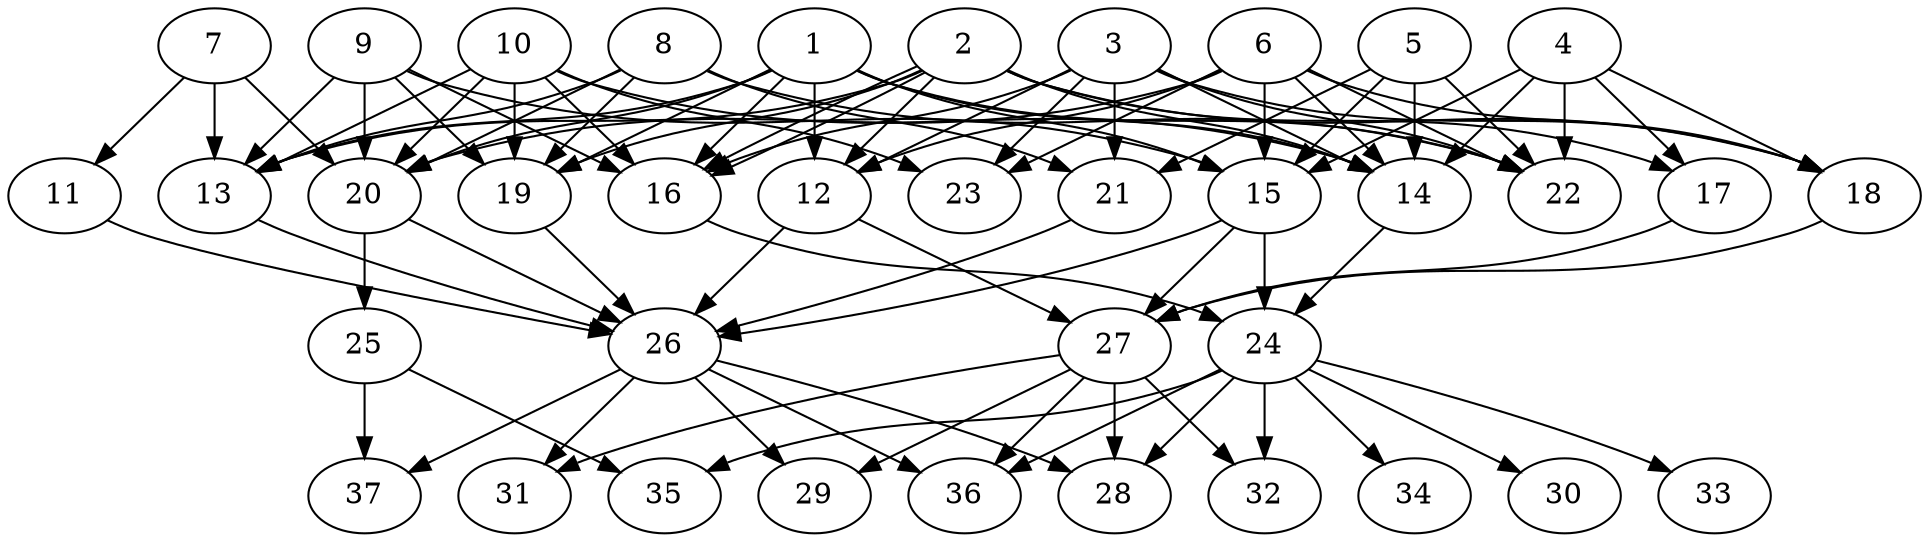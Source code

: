 // DAG (tier=3-complex, mode=compute, n=37, ccr=0.452, fat=0.708, density=0.701, regular=0.341, jump=0.306, mindata=1048576, maxdata=16777216)
// DAG automatically generated by daggen at Sun Aug 24 16:33:35 2025
// /home/ermia/Project/Environments/daggen/bin/daggen --dot --ccr 0.452 --fat 0.708 --regular 0.341 --density 0.701 --jump 0.306 --mindata 1048576 --maxdata 16777216 -n 37 
digraph G {
  1 [size="4950311604809692160", alpha="0.14", expect_size="2475155802404846080"]
  1 -> 12 [size ="1749138853068800"]
  1 -> 13 [size ="1749138853068800"]
  1 -> 14 [size ="1749138853068800"]
  1 -> 15 [size ="1749138853068800"]
  1 -> 16 [size ="1749138853068800"]
  1 -> 19 [size ="1749138853068800"]
  1 -> 20 [size ="1749138853068800"]
  1 -> 22 [size ="1749138853068800"]
  2 [size="187033467037046080", alpha="0.13", expect_size="93516733518523040"]
  2 -> 12 [size ="89424448716800"]
  2 -> 13 [size ="89424448716800"]
  2 -> 14 [size ="89424448716800"]
  2 -> 16 [size ="89424448716800"]
  2 -> 16 [size ="89424448716800"]
  2 -> 17 [size ="89424448716800"]
  2 -> 18 [size ="89424448716800"]
  2 -> 19 [size ="89424448716800"]
  3 [size="37144243913822032", alpha="0.09", expect_size="18572121956911016"]
  3 -> 12 [size ="1660886007676928"]
  3 -> 14 [size ="1660886007676928"]
  3 -> 16 [size ="1660886007676928"]
  3 -> 18 [size ="1660886007676928"]
  3 -> 21 [size ="1660886007676928"]
  3 -> 22 [size ="1660886007676928"]
  3 -> 23 [size ="1660886007676928"]
  4 [size="23495211941200208", alpha="0.05", expect_size="11747605970600104"]
  4 -> 14 [size ="647695907684352"]
  4 -> 15 [size ="647695907684352"]
  4 -> 17 [size ="647695907684352"]
  4 -> 18 [size ="647695907684352"]
  4 -> 22 [size ="647695907684352"]
  5 [size="31797656135329048", alpha="0.05", expect_size="15898828067664524"]
  5 -> 14 [size ="521811422871552"]
  5 -> 15 [size ="521811422871552"]
  5 -> 21 [size ="521811422871552"]
  5 -> 22 [size ="521811422871552"]
  6 [size="563055788012555206656", alpha="0.20", expect_size="281527894006277603328"]
  6 -> 12 [size ="545495206330368"]
  6 -> 14 [size ="545495206330368"]
  6 -> 15 [size ="545495206330368"]
  6 -> 18 [size ="545495206330368"]
  6 -> 20 [size ="545495206330368"]
  6 -> 22 [size ="545495206330368"]
  6 -> 23 [size ="545495206330368"]
  7 [size="1128106719339194875904", alpha="0.20", expect_size="564053359669597437952"]
  7 -> 11 [size ="866942135042048"]
  7 -> 13 [size ="866942135042048"]
  7 -> 20 [size ="866942135042048"]
  8 [size="47656521759782432", alpha="0.13", expect_size="23828260879891216"]
  8 -> 13 [size ="1357690198556672"]
  8 -> 19 [size ="1357690198556672"]
  8 -> 20 [size ="1357690198556672"]
  8 -> 21 [size ="1357690198556672"]
  8 -> 22 [size ="1357690198556672"]
  9 [size="400605023187633176576", alpha="0.11", expect_size="200302511593816588288"]
  9 -> 13 [size ="434744651153408"]
  9 -> 15 [size ="434744651153408"]
  9 -> 16 [size ="434744651153408"]
  9 -> 19 [size ="434744651153408"]
  9 -> 20 [size ="434744651153408"]
  10 [size="617465443999312256", alpha="0.05", expect_size="308732721999656128"]
  10 -> 13 [size ="398224837836800"]
  10 -> 14 [size ="398224837836800"]
  10 -> 16 [size ="398224837836800"]
  10 -> 19 [size ="398224837836800"]
  10 -> 20 [size ="398224837836800"]
  10 -> 23 [size ="398224837836800"]
  11 [size="3587053309794902528", alpha="0.05", expect_size="1793526654897451264"]
  11 -> 26 [size ="1231426313781248"]
  12 [size="22603370772598088", alpha="0.18", expect_size="11301685386299044"]
  12 -> 26 [size ="560890256556032"]
  12 -> 27 [size ="560890256556032"]
  13 [size="26973967005634764", alpha="0.20", expect_size="13486983502817382"]
  13 -> 26 [size ="685985541128192"]
  14 [size="2721530651331914", alpha="0.15", expect_size="1360765325665957"]
  14 -> 24 [size ="109381752455168"]
  15 [size="17401279551893182", alpha="0.04", expect_size="8700639775946591"]
  15 -> 24 [size ="532450862170112"]
  15 -> 26 [size ="532450862170112"]
  15 -> 27 [size ="532450862170112"]
  16 [size="3790905104539836219392", alpha="0.07", expect_size="1895452552269918109696"]
  16 -> 24 [size ="1944995477061632"]
  17 [size="41513600344871912", alpha="0.07", expect_size="20756800172435956"]
  17 -> 27 [size ="2220845724336128"]
  18 [size="635809071976277632", alpha="0.08", expect_size="317904535988138816"]
  18 -> 27 [size ="1035237115035648"]
  19 [size="6483801451385585664", alpha="0.10", expect_size="3241900725692792832"]
  19 -> 26 [size ="27816968060928"]
  20 [size="1129804466810470528", alpha="0.08", expect_size="564902233405235264"]
  20 -> 25 [size ="1785911834574848"]
  20 -> 26 [size ="1785911834574848"]
  21 [size="1942733732589307392", alpha="0.16", expect_size="971366866294653696"]
  21 -> 26 [size ="1026310293946368"]
  22 [size="3299239654037838102528", alpha="0.07", expect_size="1649619827018919051264"]
  23 [size="1876778944032171264", alpha="0.15", expect_size="938389472016085632"]
  24 [size="31599645857062520", alpha="0.13", expect_size="15799822928531260"]
  24 -> 28 [size ="1050576523624448"]
  24 -> 30 [size ="1050576523624448"]
  24 -> 32 [size ="1050576523624448"]
  24 -> 33 [size ="1050576523624448"]
  24 -> 34 [size ="1050576523624448"]
  24 -> 35 [size ="1050576523624448"]
  24 -> 36 [size ="1050576523624448"]
  25 [size="1077611934986505551872", alpha="0.05", expect_size="538805967493252775936"]
  25 -> 35 [size ="840875273879552"]
  25 -> 37 [size ="840875273879552"]
  26 [size="24819352074422164", alpha="0.01", expect_size="12409676037211082"]
  26 -> 28 [size ="14002801344512"]
  26 -> 29 [size ="14002801344512"]
  26 -> 31 [size ="14002801344512"]
  26 -> 36 [size ="14002801344512"]
  26 -> 37 [size ="14002801344512"]
  27 [size="1994437804935235072", alpha="0.17", expect_size="997218902467617536"]
  27 -> 28 [size ="2013023329845248"]
  27 -> 29 [size ="2013023329845248"]
  27 -> 31 [size ="2013023329845248"]
  27 -> 32 [size ="2013023329845248"]
  27 -> 36 [size ="2013023329845248"]
  28 [size="2670670964542438", alpha="0.19", expect_size="1335335482271219"]
  29 [size="1721811417186883840", alpha="0.10", expect_size="860905708593441920"]
  30 [size="4411253849174891823104", alpha="0.16", expect_size="2205626924587445911552"]
  31 [size="1853571064406699147264", alpha="0.08", expect_size="926785532203349573632"]
  32 [size="51118131871934560", alpha="0.07", expect_size="25559065935967280"]
  33 [size="6719189942513498", alpha="0.10", expect_size="3359594971256749"]
  34 [size="21755872801580128", alpha="0.13", expect_size="10877936400790064"]
  35 [size="453709994346976116736", alpha="0.15", expect_size="226854997173488058368"]
  36 [size="52298854484559265792", alpha="0.15", expect_size="26149427242279632896"]
  37 [size="207663154484203225088", alpha="0.06", expect_size="103831577242101612544"]
}